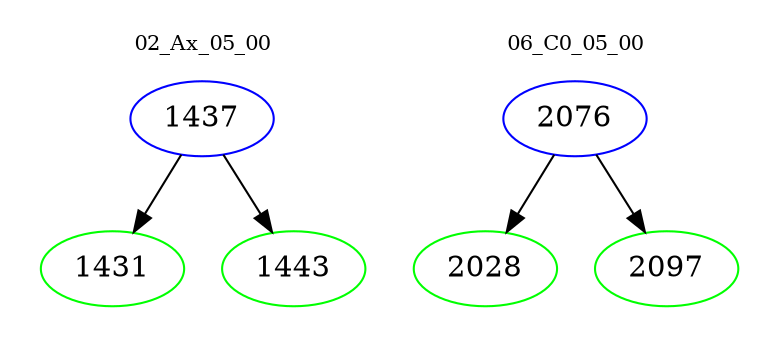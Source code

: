 digraph{
subgraph cluster_0 {
color = white
label = "02_Ax_05_00";
fontsize=10;
T0_1437 [label="1437", color="blue"]
T0_1437 -> T0_1431 [color="black"]
T0_1431 [label="1431", color="green"]
T0_1437 -> T0_1443 [color="black"]
T0_1443 [label="1443", color="green"]
}
subgraph cluster_1 {
color = white
label = "06_C0_05_00";
fontsize=10;
T1_2076 [label="2076", color="blue"]
T1_2076 -> T1_2028 [color="black"]
T1_2028 [label="2028", color="green"]
T1_2076 -> T1_2097 [color="black"]
T1_2097 [label="2097", color="green"]
}
}
